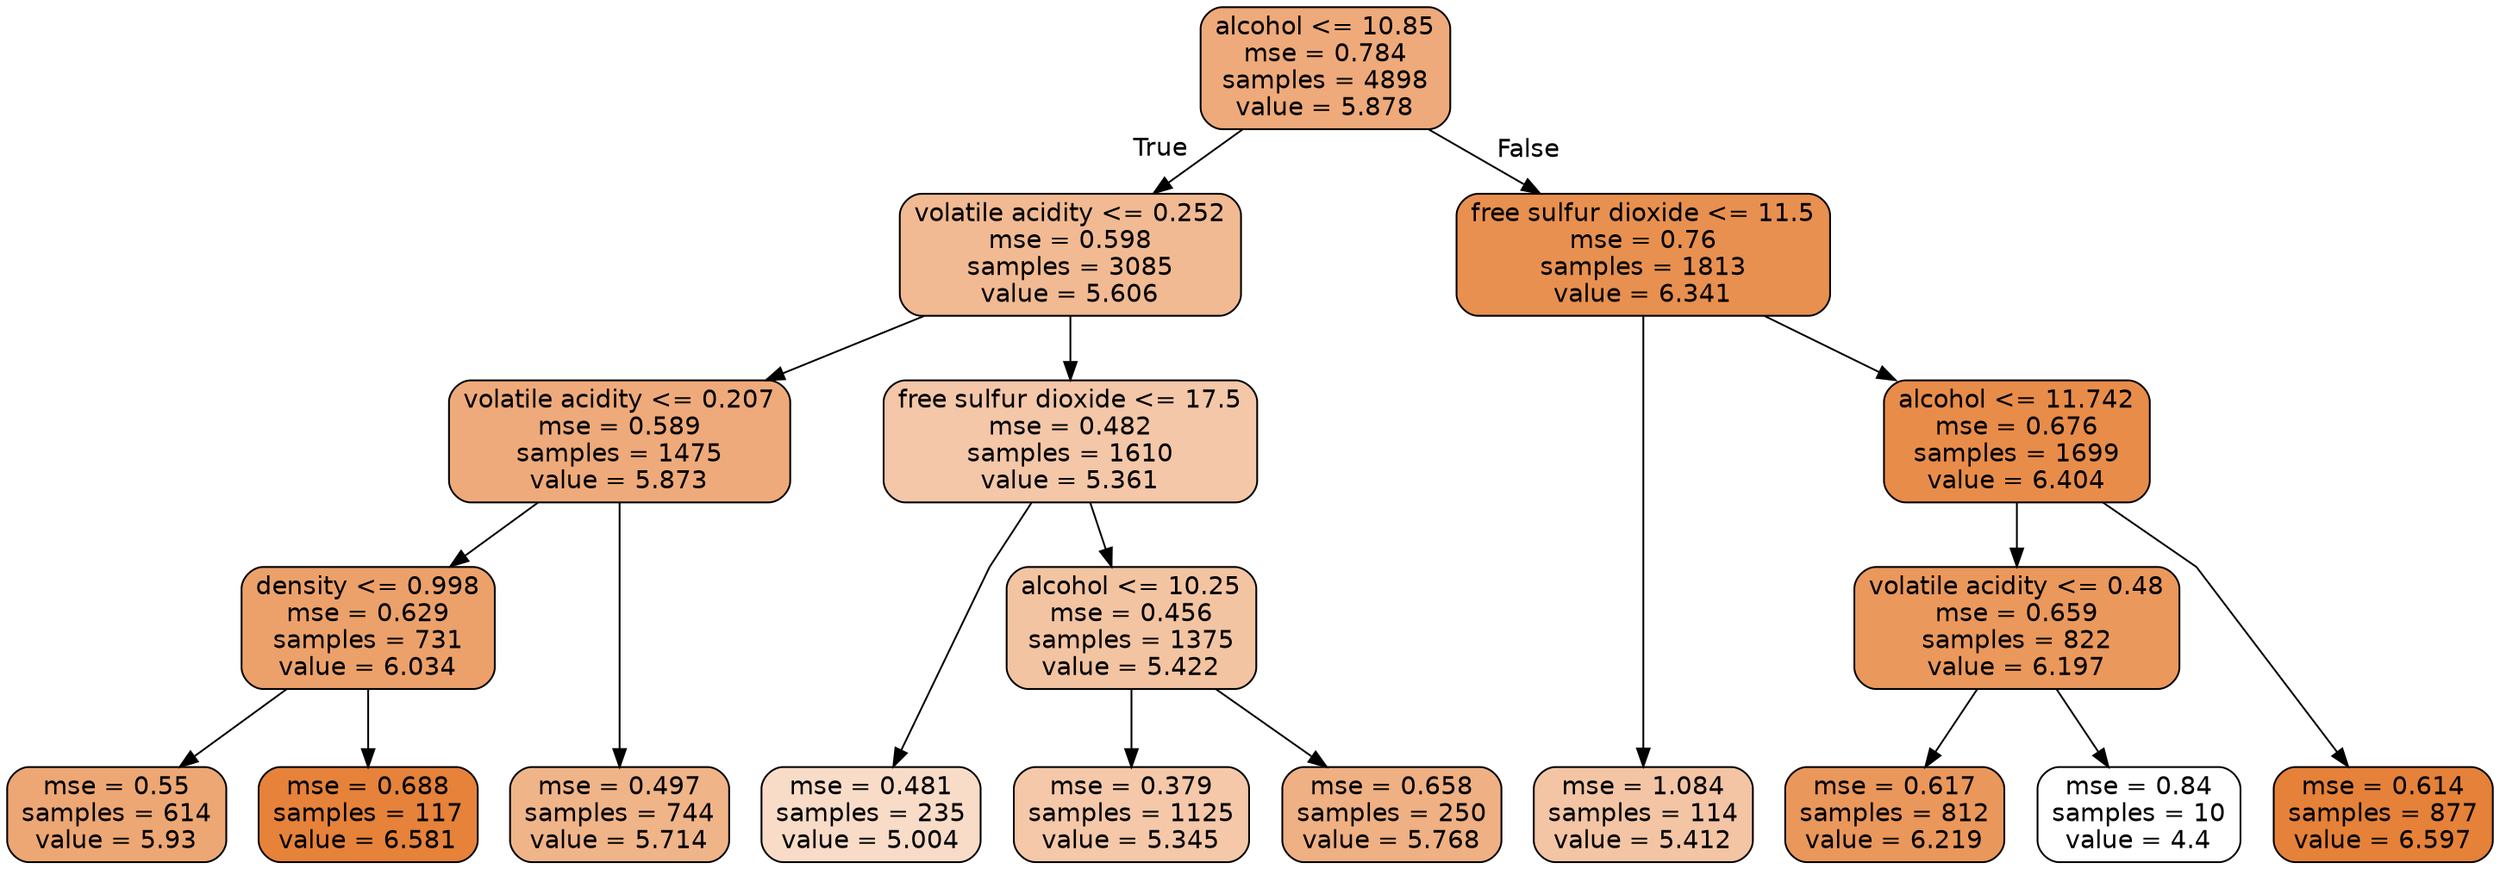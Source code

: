digraph Tree {
node [shape=box, style="filled, rounded", color="black", fontname=helvetica] ;
graph [ranksep=equally, splines=polyline] ;
edge [fontname=helvetica] ;
0 [label="alcohol <= 10.85\nmse = 0.784\nsamples = 4898\nvalue = 5.878", fillcolor="#e58139ab"] ;
1 [label="volatile acidity <= 0.252\nmse = 0.598\nsamples = 3085\nvalue = 5.606", fillcolor="#e581398c"] ;
0 -> 1 [labeldistance=2.5, labelangle=45, headlabel="True"] ;
3 [label="volatile acidity <= 0.207\nmse = 0.589\nsamples = 1475\nvalue = 5.873", fillcolor="#e58139ab"] ;
1 -> 3 ;
9 [label="density <= 0.998\nmse = 0.629\nsamples = 731\nvalue = 6.034", fillcolor="#e58139be"] ;
3 -> 9 ;
11 [label="mse = 0.55\nsamples = 614\nvalue = 5.93", fillcolor="#e58139b2"] ;
9 -> 11 ;
12 [label="mse = 0.688\nsamples = 117\nvalue = 6.581", fillcolor="#e58139fd"] ;
9 -> 12 ;
10 [label="mse = 0.497\nsamples = 744\nvalue = 5.714", fillcolor="#e5813998"] ;
3 -> 10 ;
4 [label="free sulfur dioxide <= 17.5\nmse = 0.482\nsamples = 1610\nvalue = 5.361", fillcolor="#e5813970"] ;
1 -> 4 ;
13 [label="mse = 0.481\nsamples = 235\nvalue = 5.004", fillcolor="#e5813946"] ;
4 -> 13 ;
14 [label="alcohol <= 10.25\nmse = 0.456\nsamples = 1375\nvalue = 5.422", fillcolor="#e5813977"] ;
4 -> 14 ;
15 [label="mse = 0.379\nsamples = 1125\nvalue = 5.345", fillcolor="#e581396e"] ;
14 -> 15 ;
16 [label="mse = 0.658\nsamples = 250\nvalue = 5.768", fillcolor="#e581399f"] ;
14 -> 16 ;
2 [label="free sulfur dioxide <= 11.5\nmse = 0.76\nsamples = 1813\nvalue = 6.341", fillcolor="#e58139e1"] ;
0 -> 2 [labeldistance=2.5, labelangle=-45, headlabel="False"] ;
5 [label="mse = 1.084\nsamples = 114\nvalue = 5.412", fillcolor="#e5813975"] ;
2 -> 5 ;
6 [label="alcohol <= 11.742\nmse = 0.676\nsamples = 1699\nvalue = 6.404", fillcolor="#e58139e9"] ;
2 -> 6 ;
7 [label="volatile acidity <= 0.48\nmse = 0.659\nsamples = 822\nvalue = 6.197", fillcolor="#e58139d1"] ;
6 -> 7 ;
17 [label="mse = 0.617\nsamples = 812\nvalue = 6.219", fillcolor="#e58139d3"] ;
7 -> 17 ;
18 [label="mse = 0.84\nsamples = 10\nvalue = 4.4", fillcolor="#e5813900"] ;
7 -> 18 ;
8 [label="mse = 0.614\nsamples = 877\nvalue = 6.597", fillcolor="#e58139ff"] ;
6 -> 8 ;
{rank=same ; 0} ;
{rank=same ; 1; 2} ;
{rank=same ; 3; 4; 6} ;
{rank=same ; 9; 14; 7} ;
{rank=same ; 11; 12; 10; 13; 15; 16; 5; 17; 18; 8} ;
}